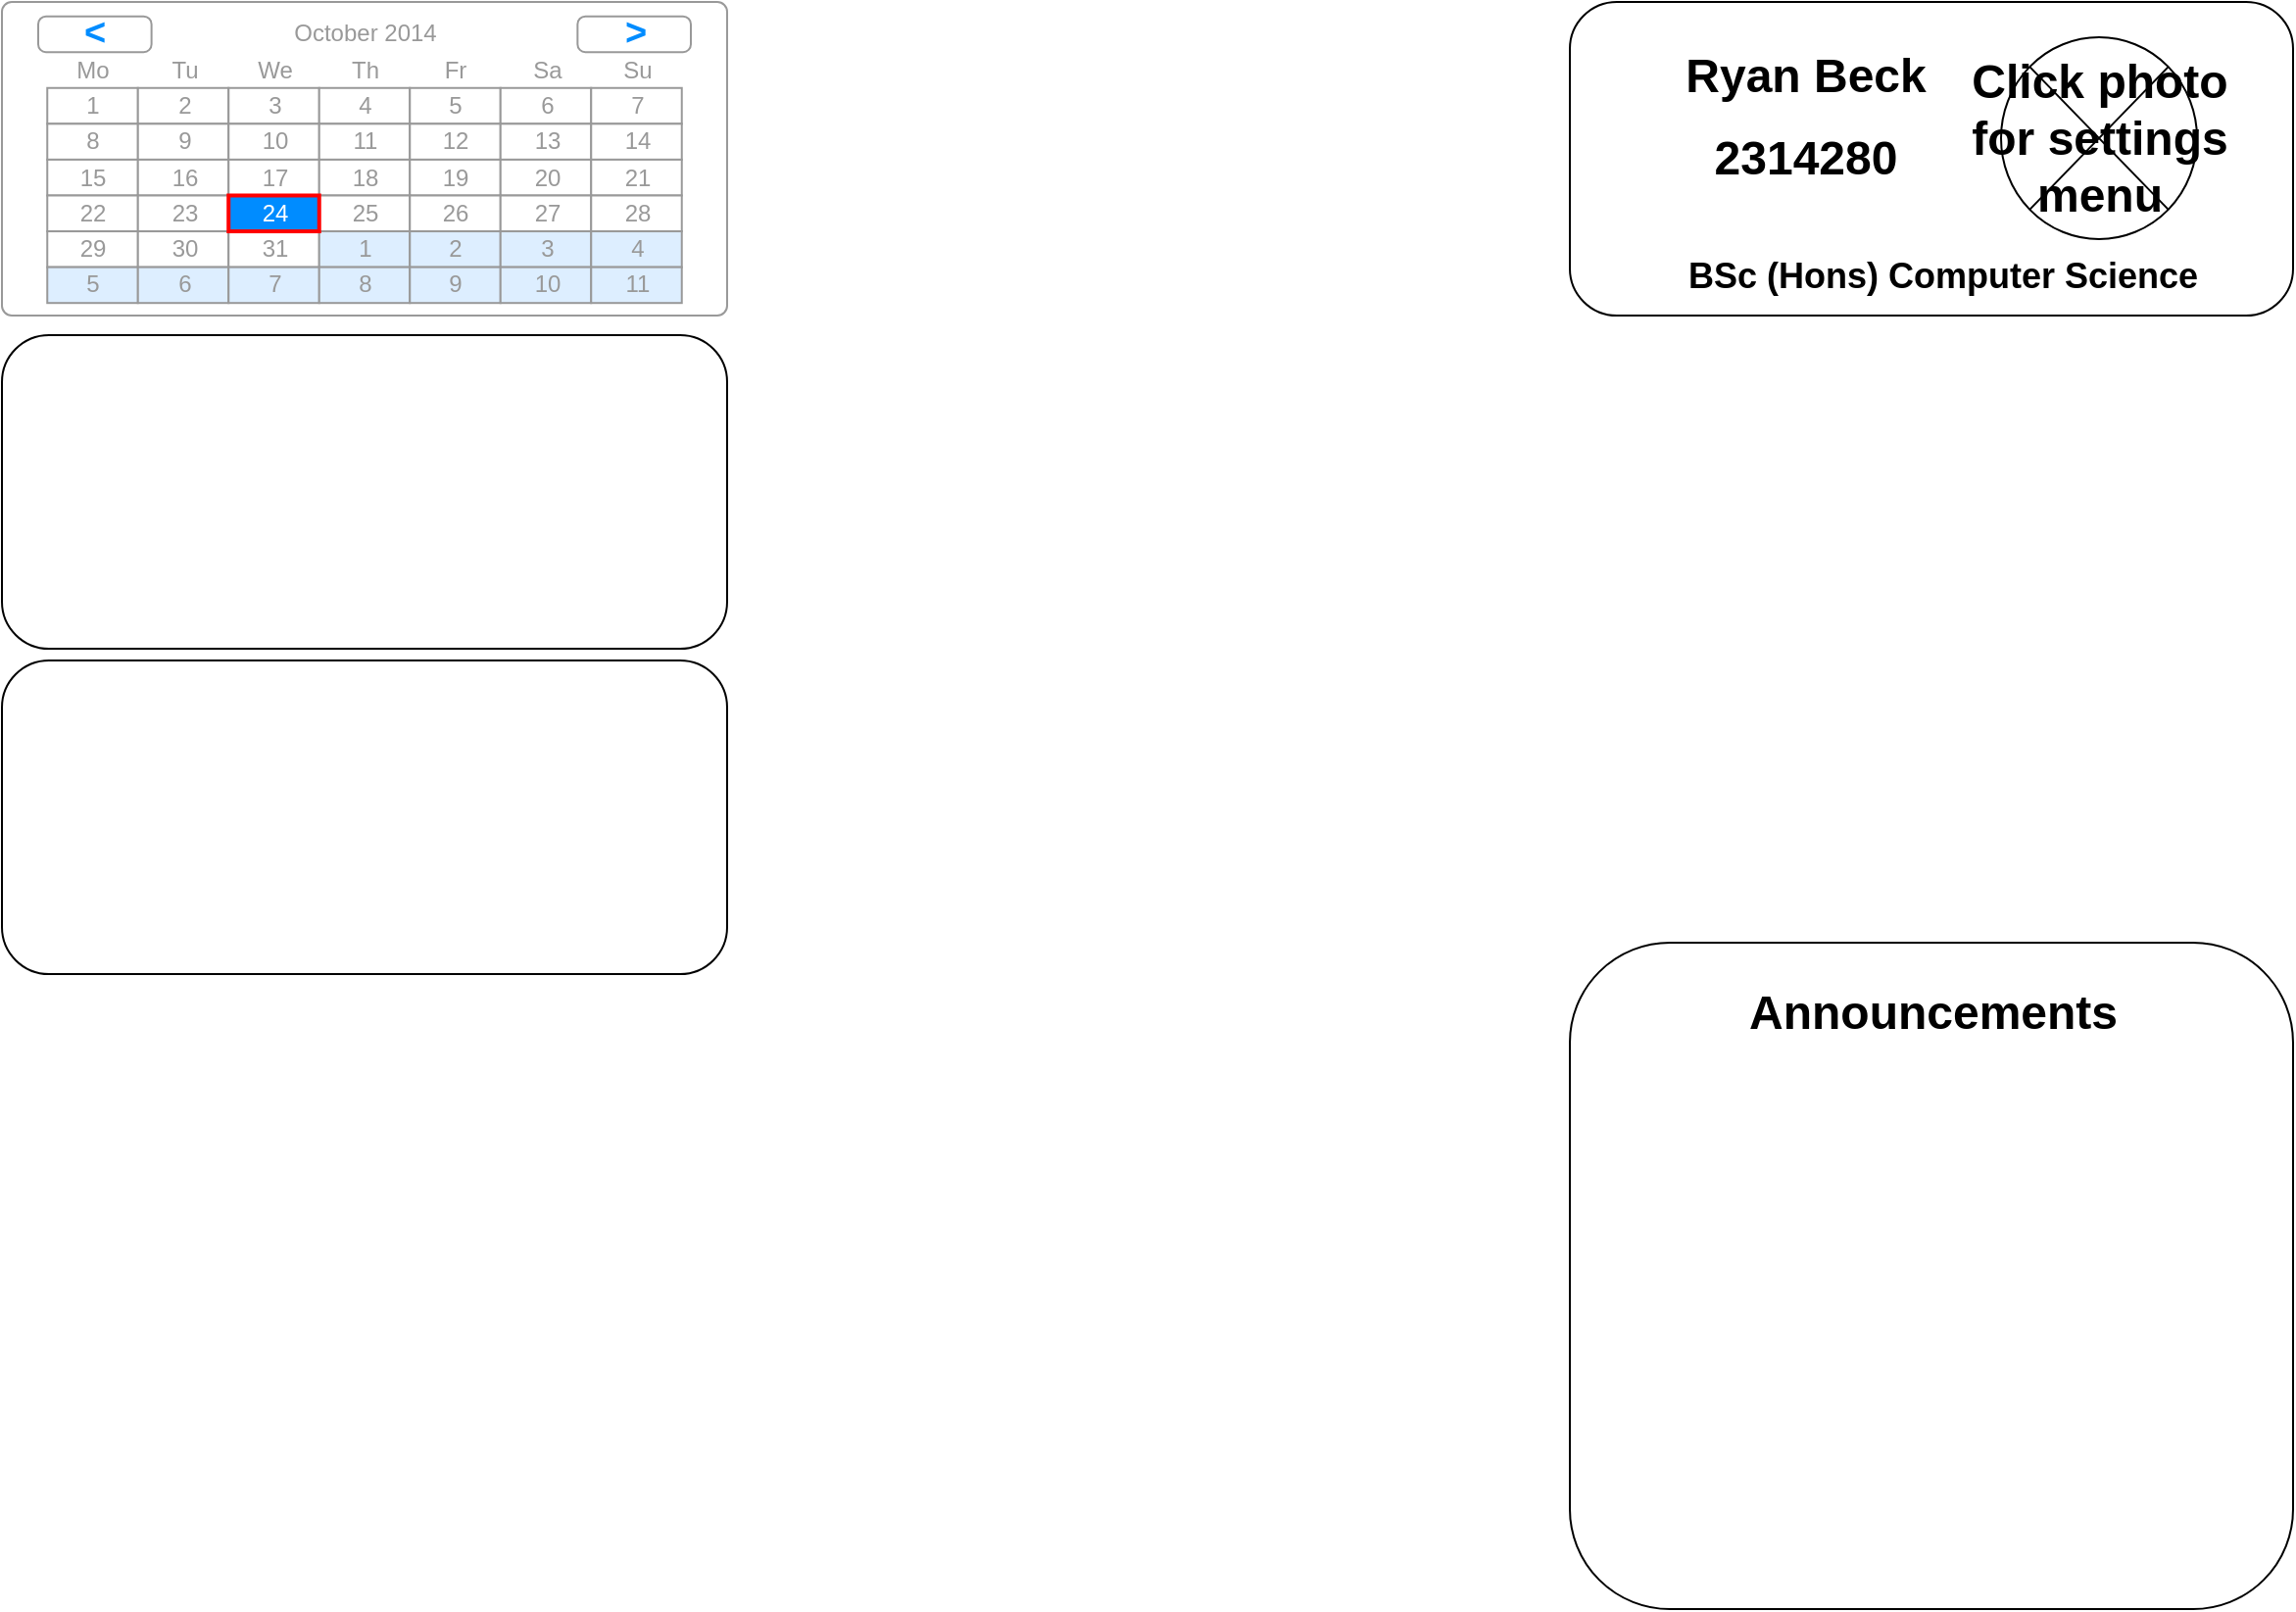 <mxfile version="22.0.8" type="github">
  <diagram name="Page-1" id="wJgdJeT0TTyLGdxhHsTX">
    <mxGraphModel dx="1588" dy="1298" grid="1" gridSize="10" guides="1" tooltips="1" connect="1" arrows="1" fold="1" page="1" pageScale="1" pageWidth="1169" pageHeight="827" math="0" shadow="0">
      <root>
        <mxCell id="0" />
        <mxCell id="1" parent="0" />
        <mxCell id="6mEHmpXmrWAggm7oItha-66" value="" style="rounded=1;whiteSpace=wrap;html=1;" vertex="1" parent="1">
          <mxGeometry width="370" height="160" as="geometry" />
        </mxCell>
        <mxCell id="6mEHmpXmrWAggm7oItha-84" value="" style="strokeWidth=1;shadow=0;dashed=0;align=center;html=1;shape=mxgraph.mockup.forms.rrect;rSize=5;strokeColor=#999999;fillColor=#ffffff;" vertex="1" parent="1">
          <mxGeometry width="370" height="160" as="geometry" />
        </mxCell>
        <mxCell id="6mEHmpXmrWAggm7oItha-85" value="October 2014" style="strokeWidth=1;shadow=0;dashed=0;align=center;html=1;shape=mxgraph.mockup.forms.anchor;fontColor=#999999;" vertex="1" parent="6mEHmpXmrWAggm7oItha-84">
          <mxGeometry x="69.375" y="7.314" width="231.25" height="18.286" as="geometry" />
        </mxCell>
        <mxCell id="6mEHmpXmrWAggm7oItha-86" value="&lt;" style="strokeWidth=1;shadow=0;dashed=0;align=center;html=1;shape=mxgraph.mockup.forms.rrect;rSize=4;strokeColor=#999999;fontColor=#008cff;fontSize=19;fontStyle=1;" vertex="1" parent="6mEHmpXmrWAggm7oItha-84">
          <mxGeometry x="18.5" y="7.314" width="57.812" height="18.286" as="geometry" />
        </mxCell>
        <mxCell id="6mEHmpXmrWAggm7oItha-87" value="&gt;" style="strokeWidth=1;shadow=0;dashed=0;align=center;html=1;shape=mxgraph.mockup.forms.rrect;rSize=4;strokeColor=#999999;fontColor=#008cff;fontSize=19;fontStyle=1;" vertex="1" parent="6mEHmpXmrWAggm7oItha-84">
          <mxGeometry x="293.688" y="7.314" width="57.812" height="18.286" as="geometry" />
        </mxCell>
        <mxCell id="6mEHmpXmrWAggm7oItha-88" value="Mo" style="strokeWidth=1;shadow=0;dashed=0;align=center;html=1;shape=mxgraph.mockup.forms.anchor;fontColor=#999999;" vertex="1" parent="6mEHmpXmrWAggm7oItha-84">
          <mxGeometry x="23.125" y="25.6" width="46.25" height="18.286" as="geometry" />
        </mxCell>
        <mxCell id="6mEHmpXmrWAggm7oItha-89" value="Tu" style="strokeWidth=1;shadow=0;dashed=0;align=center;html=1;shape=mxgraph.mockup.forms.anchor;fontColor=#999999;" vertex="1" parent="6mEHmpXmrWAggm7oItha-84">
          <mxGeometry x="69.375" y="25.6" width="46.25" height="18.286" as="geometry" />
        </mxCell>
        <mxCell id="6mEHmpXmrWAggm7oItha-90" value="We" style="strokeWidth=1;shadow=0;dashed=0;align=center;html=1;shape=mxgraph.mockup.forms.anchor;fontColor=#999999;" vertex="1" parent="6mEHmpXmrWAggm7oItha-84">
          <mxGeometry x="115.625" y="25.6" width="46.25" height="18.286" as="geometry" />
        </mxCell>
        <mxCell id="6mEHmpXmrWAggm7oItha-91" value="Th" style="strokeWidth=1;shadow=0;dashed=0;align=center;html=1;shape=mxgraph.mockup.forms.anchor;fontColor=#999999;" vertex="1" parent="6mEHmpXmrWAggm7oItha-84">
          <mxGeometry x="161.875" y="25.6" width="46.25" height="18.286" as="geometry" />
        </mxCell>
        <mxCell id="6mEHmpXmrWAggm7oItha-92" value="Fr" style="strokeWidth=1;shadow=0;dashed=0;align=center;html=1;shape=mxgraph.mockup.forms.anchor;fontColor=#999999;" vertex="1" parent="6mEHmpXmrWAggm7oItha-84">
          <mxGeometry x="208.125" y="25.6" width="46.25" height="18.286" as="geometry" />
        </mxCell>
        <mxCell id="6mEHmpXmrWAggm7oItha-93" value="Sa" style="strokeWidth=1;shadow=0;dashed=0;align=center;html=1;shape=mxgraph.mockup.forms.anchor;fontColor=#999999;" vertex="1" parent="6mEHmpXmrWAggm7oItha-84">
          <mxGeometry x="254.375" y="25.6" width="46.25" height="18.286" as="geometry" />
        </mxCell>
        <mxCell id="6mEHmpXmrWAggm7oItha-94" value="Su" style="strokeWidth=1;shadow=0;dashed=0;align=center;html=1;shape=mxgraph.mockup.forms.anchor;fontColor=#999999;" vertex="1" parent="6mEHmpXmrWAggm7oItha-84">
          <mxGeometry x="300.625" y="25.6" width="46.25" height="18.286" as="geometry" />
        </mxCell>
        <mxCell id="6mEHmpXmrWAggm7oItha-95" value="1" style="strokeWidth=1;shadow=0;dashed=0;align=center;html=1;shape=mxgraph.mockup.forms.rrect;rSize=0;strokeColor=#999999;fontColor=#999999;" vertex="1" parent="6mEHmpXmrWAggm7oItha-84">
          <mxGeometry x="23.125" y="43.886" width="46.25" height="18.286" as="geometry" />
        </mxCell>
        <mxCell id="6mEHmpXmrWAggm7oItha-96" value="2" style="strokeWidth=1;shadow=0;dashed=0;align=center;html=1;shape=mxgraph.mockup.forms.rrect;rSize=0;strokeColor=#999999;fontColor=#999999;" vertex="1" parent="6mEHmpXmrWAggm7oItha-84">
          <mxGeometry x="69.375" y="43.886" width="46.25" height="18.286" as="geometry" />
        </mxCell>
        <mxCell id="6mEHmpXmrWAggm7oItha-97" value="3" style="strokeWidth=1;shadow=0;dashed=0;align=center;html=1;shape=mxgraph.mockup.forms.rrect;rSize=0;strokeColor=#999999;fontColor=#999999;" vertex="1" parent="6mEHmpXmrWAggm7oItha-84">
          <mxGeometry x="115.625" y="43.886" width="46.25" height="18.286" as="geometry" />
        </mxCell>
        <mxCell id="6mEHmpXmrWAggm7oItha-98" value="4" style="strokeWidth=1;shadow=0;dashed=0;align=center;html=1;shape=mxgraph.mockup.forms.rrect;rSize=0;strokeColor=#999999;fontColor=#999999;" vertex="1" parent="6mEHmpXmrWAggm7oItha-84">
          <mxGeometry x="161.875" y="43.886" width="46.25" height="18.286" as="geometry" />
        </mxCell>
        <mxCell id="6mEHmpXmrWAggm7oItha-99" value="5" style="strokeWidth=1;shadow=0;dashed=0;align=center;html=1;shape=mxgraph.mockup.forms.rrect;rSize=0;strokeColor=#999999;fontColor=#999999;" vertex="1" parent="6mEHmpXmrWAggm7oItha-84">
          <mxGeometry x="208.125" y="43.886" width="46.25" height="18.286" as="geometry" />
        </mxCell>
        <mxCell id="6mEHmpXmrWAggm7oItha-100" value="6" style="strokeWidth=1;shadow=0;dashed=0;align=center;html=1;shape=mxgraph.mockup.forms.rrect;rSize=0;strokeColor=#999999;fontColor=#999999;" vertex="1" parent="6mEHmpXmrWAggm7oItha-84">
          <mxGeometry x="254.375" y="43.886" width="46.25" height="18.286" as="geometry" />
        </mxCell>
        <mxCell id="6mEHmpXmrWAggm7oItha-101" value="7" style="strokeWidth=1;shadow=0;dashed=0;align=center;html=1;shape=mxgraph.mockup.forms.rrect;rSize=0;strokeColor=#999999;fontColor=#999999;" vertex="1" parent="6mEHmpXmrWAggm7oItha-84">
          <mxGeometry x="300.625" y="43.886" width="46.25" height="18.286" as="geometry" />
        </mxCell>
        <mxCell id="6mEHmpXmrWAggm7oItha-102" value="8" style="strokeWidth=1;shadow=0;dashed=0;align=center;html=1;shape=mxgraph.mockup.forms.rrect;rSize=0;strokeColor=#999999;fontColor=#999999;" vertex="1" parent="6mEHmpXmrWAggm7oItha-84">
          <mxGeometry x="23.125" y="62.171" width="46.25" height="18.286" as="geometry" />
        </mxCell>
        <mxCell id="6mEHmpXmrWAggm7oItha-103" value="9" style="strokeWidth=1;shadow=0;dashed=0;align=center;html=1;shape=mxgraph.mockup.forms.rrect;rSize=0;strokeColor=#999999;fontColor=#999999;" vertex="1" parent="6mEHmpXmrWAggm7oItha-84">
          <mxGeometry x="69.375" y="62.171" width="46.25" height="18.286" as="geometry" />
        </mxCell>
        <mxCell id="6mEHmpXmrWAggm7oItha-104" value="10" style="strokeWidth=1;shadow=0;dashed=0;align=center;html=1;shape=mxgraph.mockup.forms.rrect;rSize=0;strokeColor=#999999;fontColor=#999999;" vertex="1" parent="6mEHmpXmrWAggm7oItha-84">
          <mxGeometry x="115.625" y="62.171" width="46.25" height="18.286" as="geometry" />
        </mxCell>
        <mxCell id="6mEHmpXmrWAggm7oItha-105" value="11" style="strokeWidth=1;shadow=0;dashed=0;align=center;html=1;shape=mxgraph.mockup.forms.rrect;rSize=0;strokeColor=#999999;fontColor=#999999;" vertex="1" parent="6mEHmpXmrWAggm7oItha-84">
          <mxGeometry x="161.875" y="62.171" width="46.25" height="18.286" as="geometry" />
        </mxCell>
        <mxCell id="6mEHmpXmrWAggm7oItha-106" value="12" style="strokeWidth=1;shadow=0;dashed=0;align=center;html=1;shape=mxgraph.mockup.forms.rrect;rSize=0;strokeColor=#999999;fontColor=#999999;" vertex="1" parent="6mEHmpXmrWAggm7oItha-84">
          <mxGeometry x="208.125" y="62.171" width="46.25" height="18.286" as="geometry" />
        </mxCell>
        <mxCell id="6mEHmpXmrWAggm7oItha-107" value="13" style="strokeWidth=1;shadow=0;dashed=0;align=center;html=1;shape=mxgraph.mockup.forms.rrect;rSize=0;strokeColor=#999999;fontColor=#999999;" vertex="1" parent="6mEHmpXmrWAggm7oItha-84">
          <mxGeometry x="254.375" y="62.171" width="46.25" height="18.286" as="geometry" />
        </mxCell>
        <mxCell id="6mEHmpXmrWAggm7oItha-108" value="14" style="strokeWidth=1;shadow=0;dashed=0;align=center;html=1;shape=mxgraph.mockup.forms.rrect;rSize=0;strokeColor=#999999;fontColor=#999999;" vertex="1" parent="6mEHmpXmrWAggm7oItha-84">
          <mxGeometry x="300.625" y="62.171" width="46.25" height="18.286" as="geometry" />
        </mxCell>
        <mxCell id="6mEHmpXmrWAggm7oItha-109" value="15" style="strokeWidth=1;shadow=0;dashed=0;align=center;html=1;shape=mxgraph.mockup.forms.rrect;rSize=0;strokeColor=#999999;fontColor=#999999;" vertex="1" parent="6mEHmpXmrWAggm7oItha-84">
          <mxGeometry x="23.125" y="80.457" width="46.25" height="18.286" as="geometry" />
        </mxCell>
        <mxCell id="6mEHmpXmrWAggm7oItha-110" value="16" style="strokeWidth=1;shadow=0;dashed=0;align=center;html=1;shape=mxgraph.mockup.forms.rrect;rSize=0;strokeColor=#999999;fontColor=#999999;" vertex="1" parent="6mEHmpXmrWAggm7oItha-84">
          <mxGeometry x="69.375" y="80.457" width="46.25" height="18.286" as="geometry" />
        </mxCell>
        <mxCell id="6mEHmpXmrWAggm7oItha-111" value="17" style="strokeWidth=1;shadow=0;dashed=0;align=center;html=1;shape=mxgraph.mockup.forms.rrect;rSize=0;strokeColor=#999999;fontColor=#999999;" vertex="1" parent="6mEHmpXmrWAggm7oItha-84">
          <mxGeometry x="115.625" y="80.457" width="46.25" height="18.286" as="geometry" />
        </mxCell>
        <mxCell id="6mEHmpXmrWAggm7oItha-112" value="18" style="strokeWidth=1;shadow=0;dashed=0;align=center;html=1;shape=mxgraph.mockup.forms.rrect;rSize=0;strokeColor=#999999;fontColor=#999999;" vertex="1" parent="6mEHmpXmrWAggm7oItha-84">
          <mxGeometry x="161.875" y="80.457" width="46.25" height="18.286" as="geometry" />
        </mxCell>
        <mxCell id="6mEHmpXmrWAggm7oItha-113" value="19" style="strokeWidth=1;shadow=0;dashed=0;align=center;html=1;shape=mxgraph.mockup.forms.rrect;rSize=0;strokeColor=#999999;fontColor=#999999;" vertex="1" parent="6mEHmpXmrWAggm7oItha-84">
          <mxGeometry x="208.125" y="80.457" width="46.25" height="18.286" as="geometry" />
        </mxCell>
        <mxCell id="6mEHmpXmrWAggm7oItha-114" value="20" style="strokeWidth=1;shadow=0;dashed=0;align=center;html=1;shape=mxgraph.mockup.forms.rrect;rSize=0;strokeColor=#999999;fontColor=#999999;" vertex="1" parent="6mEHmpXmrWAggm7oItha-84">
          <mxGeometry x="254.375" y="80.457" width="46.25" height="18.286" as="geometry" />
        </mxCell>
        <mxCell id="6mEHmpXmrWAggm7oItha-115" value="21" style="strokeWidth=1;shadow=0;dashed=0;align=center;html=1;shape=mxgraph.mockup.forms.rrect;rSize=0;strokeColor=#999999;fontColor=#999999;" vertex="1" parent="6mEHmpXmrWAggm7oItha-84">
          <mxGeometry x="300.625" y="80.457" width="46.25" height="18.286" as="geometry" />
        </mxCell>
        <mxCell id="6mEHmpXmrWAggm7oItha-116" value="22" style="strokeWidth=1;shadow=0;dashed=0;align=center;html=1;shape=mxgraph.mockup.forms.rrect;rSize=0;strokeColor=#999999;fontColor=#999999;" vertex="1" parent="6mEHmpXmrWAggm7oItha-84">
          <mxGeometry x="23.125" y="98.743" width="46.25" height="18.286" as="geometry" />
        </mxCell>
        <mxCell id="6mEHmpXmrWAggm7oItha-117" value="23" style="strokeWidth=1;shadow=0;dashed=0;align=center;html=1;shape=mxgraph.mockup.forms.rrect;rSize=0;strokeColor=#999999;fontColor=#999999;" vertex="1" parent="6mEHmpXmrWAggm7oItha-84">
          <mxGeometry x="69.375" y="98.743" width="46.25" height="18.286" as="geometry" />
        </mxCell>
        <mxCell id="6mEHmpXmrWAggm7oItha-118" value="25" style="strokeWidth=1;shadow=0;dashed=0;align=center;html=1;shape=mxgraph.mockup.forms.rrect;rSize=0;strokeColor=#999999;fontColor=#999999;" vertex="1" parent="6mEHmpXmrWAggm7oItha-84">
          <mxGeometry x="161.875" y="98.743" width="46.25" height="18.286" as="geometry" />
        </mxCell>
        <mxCell id="6mEHmpXmrWAggm7oItha-119" value="26" style="strokeWidth=1;shadow=0;dashed=0;align=center;html=1;shape=mxgraph.mockup.forms.rrect;rSize=0;strokeColor=#999999;fontColor=#999999;" vertex="1" parent="6mEHmpXmrWAggm7oItha-84">
          <mxGeometry x="208.125" y="98.743" width="46.25" height="18.286" as="geometry" />
        </mxCell>
        <mxCell id="6mEHmpXmrWAggm7oItha-120" value="27" style="strokeWidth=1;shadow=0;dashed=0;align=center;html=1;shape=mxgraph.mockup.forms.rrect;rSize=0;strokeColor=#999999;fontColor=#999999;" vertex="1" parent="6mEHmpXmrWAggm7oItha-84">
          <mxGeometry x="254.375" y="98.743" width="46.25" height="18.286" as="geometry" />
        </mxCell>
        <mxCell id="6mEHmpXmrWAggm7oItha-121" value="28" style="strokeWidth=1;shadow=0;dashed=0;align=center;html=1;shape=mxgraph.mockup.forms.rrect;rSize=0;strokeColor=#999999;fontColor=#999999;" vertex="1" parent="6mEHmpXmrWAggm7oItha-84">
          <mxGeometry x="300.625" y="98.743" width="46.25" height="18.286" as="geometry" />
        </mxCell>
        <mxCell id="6mEHmpXmrWAggm7oItha-122" value="29" style="strokeWidth=1;shadow=0;dashed=0;align=center;html=1;shape=mxgraph.mockup.forms.rrect;rSize=0;strokeColor=#999999;fontColor=#999999;" vertex="1" parent="6mEHmpXmrWAggm7oItha-84">
          <mxGeometry x="23.125" y="117.029" width="46.25" height="18.286" as="geometry" />
        </mxCell>
        <mxCell id="6mEHmpXmrWAggm7oItha-123" value="30" style="strokeWidth=1;shadow=0;dashed=0;align=center;html=1;shape=mxgraph.mockup.forms.rrect;rSize=0;strokeColor=#999999;fontColor=#999999;" vertex="1" parent="6mEHmpXmrWAggm7oItha-84">
          <mxGeometry x="69.375" y="117.029" width="46.25" height="18.286" as="geometry" />
        </mxCell>
        <mxCell id="6mEHmpXmrWAggm7oItha-124" value="31" style="strokeWidth=1;shadow=0;dashed=0;align=center;html=1;shape=mxgraph.mockup.forms.rrect;rSize=0;strokeColor=#999999;fontColor=#999999;" vertex="1" parent="6mEHmpXmrWAggm7oItha-84">
          <mxGeometry x="115.625" y="117.029" width="46.25" height="18.286" as="geometry" />
        </mxCell>
        <mxCell id="6mEHmpXmrWAggm7oItha-125" value="1" style="strokeWidth=1;shadow=0;dashed=0;align=center;html=1;shape=mxgraph.mockup.forms.rrect;rSize=0;strokeColor=#999999;fontColor=#999999;fillColor=#ddeeff;" vertex="1" parent="6mEHmpXmrWAggm7oItha-84">
          <mxGeometry x="161.875" y="117.029" width="46.25" height="18.286" as="geometry" />
        </mxCell>
        <mxCell id="6mEHmpXmrWAggm7oItha-126" value="2" style="strokeWidth=1;shadow=0;dashed=0;align=center;html=1;shape=mxgraph.mockup.forms.rrect;rSize=0;strokeColor=#999999;fontColor=#999999;fillColor=#ddeeff;" vertex="1" parent="6mEHmpXmrWAggm7oItha-84">
          <mxGeometry x="208.125" y="117.029" width="46.25" height="18.286" as="geometry" />
        </mxCell>
        <mxCell id="6mEHmpXmrWAggm7oItha-127" value="3" style="strokeWidth=1;shadow=0;dashed=0;align=center;html=1;shape=mxgraph.mockup.forms.rrect;rSize=0;strokeColor=#999999;fontColor=#999999;fillColor=#ddeeff;" vertex="1" parent="6mEHmpXmrWAggm7oItha-84">
          <mxGeometry x="254.375" y="117.029" width="46.25" height="18.286" as="geometry" />
        </mxCell>
        <mxCell id="6mEHmpXmrWAggm7oItha-128" value="4" style="strokeWidth=1;shadow=0;dashed=0;align=center;html=1;shape=mxgraph.mockup.forms.rrect;rSize=0;strokeColor=#999999;fontColor=#999999;fillColor=#ddeeff;" vertex="1" parent="6mEHmpXmrWAggm7oItha-84">
          <mxGeometry x="300.625" y="117.029" width="46.25" height="18.286" as="geometry" />
        </mxCell>
        <mxCell id="6mEHmpXmrWAggm7oItha-129" value="5" style="strokeWidth=1;shadow=0;dashed=0;align=center;html=1;shape=mxgraph.mockup.forms.rrect;rSize=0;strokeColor=#999999;fontColor=#999999;fillColor=#ddeeff;" vertex="1" parent="6mEHmpXmrWAggm7oItha-84">
          <mxGeometry x="23.125" y="135.314" width="46.25" height="18.286" as="geometry" />
        </mxCell>
        <mxCell id="6mEHmpXmrWAggm7oItha-130" value="6" style="strokeWidth=1;shadow=0;dashed=0;align=center;html=1;shape=mxgraph.mockup.forms.rrect;rSize=0;strokeColor=#999999;fontColor=#999999;fillColor=#ddeeff;" vertex="1" parent="6mEHmpXmrWAggm7oItha-84">
          <mxGeometry x="69.375" y="135.314" width="46.25" height="18.286" as="geometry" />
        </mxCell>
        <mxCell id="6mEHmpXmrWAggm7oItha-131" value="7" style="strokeWidth=1;shadow=0;dashed=0;align=center;html=1;shape=mxgraph.mockup.forms.rrect;rSize=0;strokeColor=#999999;fontColor=#999999;fillColor=#ddeeff;" vertex="1" parent="6mEHmpXmrWAggm7oItha-84">
          <mxGeometry x="115.625" y="135.314" width="46.25" height="18.286" as="geometry" />
        </mxCell>
        <mxCell id="6mEHmpXmrWAggm7oItha-132" value="8" style="strokeWidth=1;shadow=0;dashed=0;align=center;html=1;shape=mxgraph.mockup.forms.rrect;rSize=0;strokeColor=#999999;fontColor=#999999;fillColor=#ddeeff;" vertex="1" parent="6mEHmpXmrWAggm7oItha-84">
          <mxGeometry x="161.875" y="135.314" width="46.25" height="18.286" as="geometry" />
        </mxCell>
        <mxCell id="6mEHmpXmrWAggm7oItha-133" value="9" style="strokeWidth=1;shadow=0;dashed=0;align=center;html=1;shape=mxgraph.mockup.forms.rrect;rSize=0;strokeColor=#999999;fontColor=#999999;fillColor=#ddeeff;" vertex="1" parent="6mEHmpXmrWAggm7oItha-84">
          <mxGeometry x="208.125" y="135.314" width="46.25" height="18.286" as="geometry" />
        </mxCell>
        <mxCell id="6mEHmpXmrWAggm7oItha-134" value="10" style="strokeWidth=1;shadow=0;dashed=0;align=center;html=1;shape=mxgraph.mockup.forms.rrect;rSize=0;strokeColor=#999999;fontColor=#999999;fillColor=#ddeeff;" vertex="1" parent="6mEHmpXmrWAggm7oItha-84">
          <mxGeometry x="254.375" y="135.314" width="46.25" height="18.286" as="geometry" />
        </mxCell>
        <mxCell id="6mEHmpXmrWAggm7oItha-135" value="11" style="strokeWidth=1;shadow=0;dashed=0;align=center;html=1;shape=mxgraph.mockup.forms.rrect;rSize=0;strokeColor=#999999;fontColor=#999999;fillColor=#ddeeff;" vertex="1" parent="6mEHmpXmrWAggm7oItha-84">
          <mxGeometry x="300.625" y="135.314" width="46.25" height="18.286" as="geometry" />
        </mxCell>
        <mxCell id="6mEHmpXmrWAggm7oItha-136" value="24" style="strokeWidth=1;shadow=0;dashed=0;align=center;html=1;shape=mxgraph.mockup.forms.rrect;rSize=0;strokeColor=#ff0000;fontColor=#ffffff;strokeWidth=2;fillColor=#008cff;" vertex="1" parent="6mEHmpXmrWAggm7oItha-84">
          <mxGeometry x="115.625" y="98.743" width="46.25" height="18.286" as="geometry" />
        </mxCell>
        <mxCell id="6mEHmpXmrWAggm7oItha-50" value="" style="rounded=1;whiteSpace=wrap;html=1;" vertex="1" parent="1">
          <mxGeometry x="800" width="369" height="160" as="geometry" />
        </mxCell>
        <mxCell id="6mEHmpXmrWAggm7oItha-53" value="2314280" style="text;strokeColor=none;fillColor=none;html=1;fontSize=24;fontStyle=1;verticalAlign=middle;align=center;" vertex="1" parent="1">
          <mxGeometry x="870" y="60" width="100" height="40" as="geometry" />
        </mxCell>
        <mxCell id="6mEHmpXmrWAggm7oItha-61" value="" style="shape=sumEllipse;perimeter=ellipsePerimeter;html=1;backgroundOutline=1;" vertex="1" parent="1">
          <mxGeometry x="1020" y="18" width="100" height="103" as="geometry" />
        </mxCell>
        <mxCell id="6mEHmpXmrWAggm7oItha-62" value="&lt;div&gt;Ryan Beck&lt;/div&gt;" style="text;strokeColor=none;fillColor=none;html=1;fontSize=24;fontStyle=1;verticalAlign=middle;align=center;" vertex="1" parent="1">
          <mxGeometry x="870" y="18" width="100" height="40" as="geometry" />
        </mxCell>
        <mxCell id="6mEHmpXmrWAggm7oItha-63" value="&lt;font style=&quot;font-size: 18px;&quot;&gt;BSc (Hons) Computer Science&lt;/font&gt;" style="text;strokeColor=none;fillColor=none;html=1;fontSize=24;fontStyle=1;verticalAlign=middle;align=center;" vertex="1" parent="1">
          <mxGeometry x="880" y="121" width="220" height="33" as="geometry" />
        </mxCell>
        <mxCell id="6mEHmpXmrWAggm7oItha-67" value="" style="rounded=1;whiteSpace=wrap;html=1;" vertex="1" parent="1">
          <mxGeometry x="800" y="480" width="369" height="340" as="geometry" />
        </mxCell>
        <mxCell id="6mEHmpXmrWAggm7oItha-68" value="&lt;div&gt;Click photo&lt;/div&gt;&lt;div&gt;for settings&lt;/div&gt;&lt;div&gt;menu&lt;br&gt;&lt;/div&gt;" style="text;strokeColor=none;fillColor=none;html=1;fontSize=24;fontStyle=1;verticalAlign=middle;align=center;" vertex="1" parent="1">
          <mxGeometry x="1020" y="49.5" width="100" height="40" as="geometry" />
        </mxCell>
        <mxCell id="6mEHmpXmrWAggm7oItha-217" value="" style="rounded=1;whiteSpace=wrap;html=1;" vertex="1" parent="1">
          <mxGeometry y="170" width="370" height="160" as="geometry" />
        </mxCell>
        <mxCell id="6mEHmpXmrWAggm7oItha-218" value="" style="rounded=1;whiteSpace=wrap;html=1;" vertex="1" parent="1">
          <mxGeometry y="336" width="370" height="160" as="geometry" />
        </mxCell>
        <mxCell id="6mEHmpXmrWAggm7oItha-222" value="Announcements" style="text;strokeColor=none;fillColor=none;html=1;fontSize=24;fontStyle=1;verticalAlign=middle;align=center;" vertex="1" parent="1">
          <mxGeometry x="834.5" y="496" width="300" height="40" as="geometry" />
        </mxCell>
      </root>
    </mxGraphModel>
  </diagram>
</mxfile>

